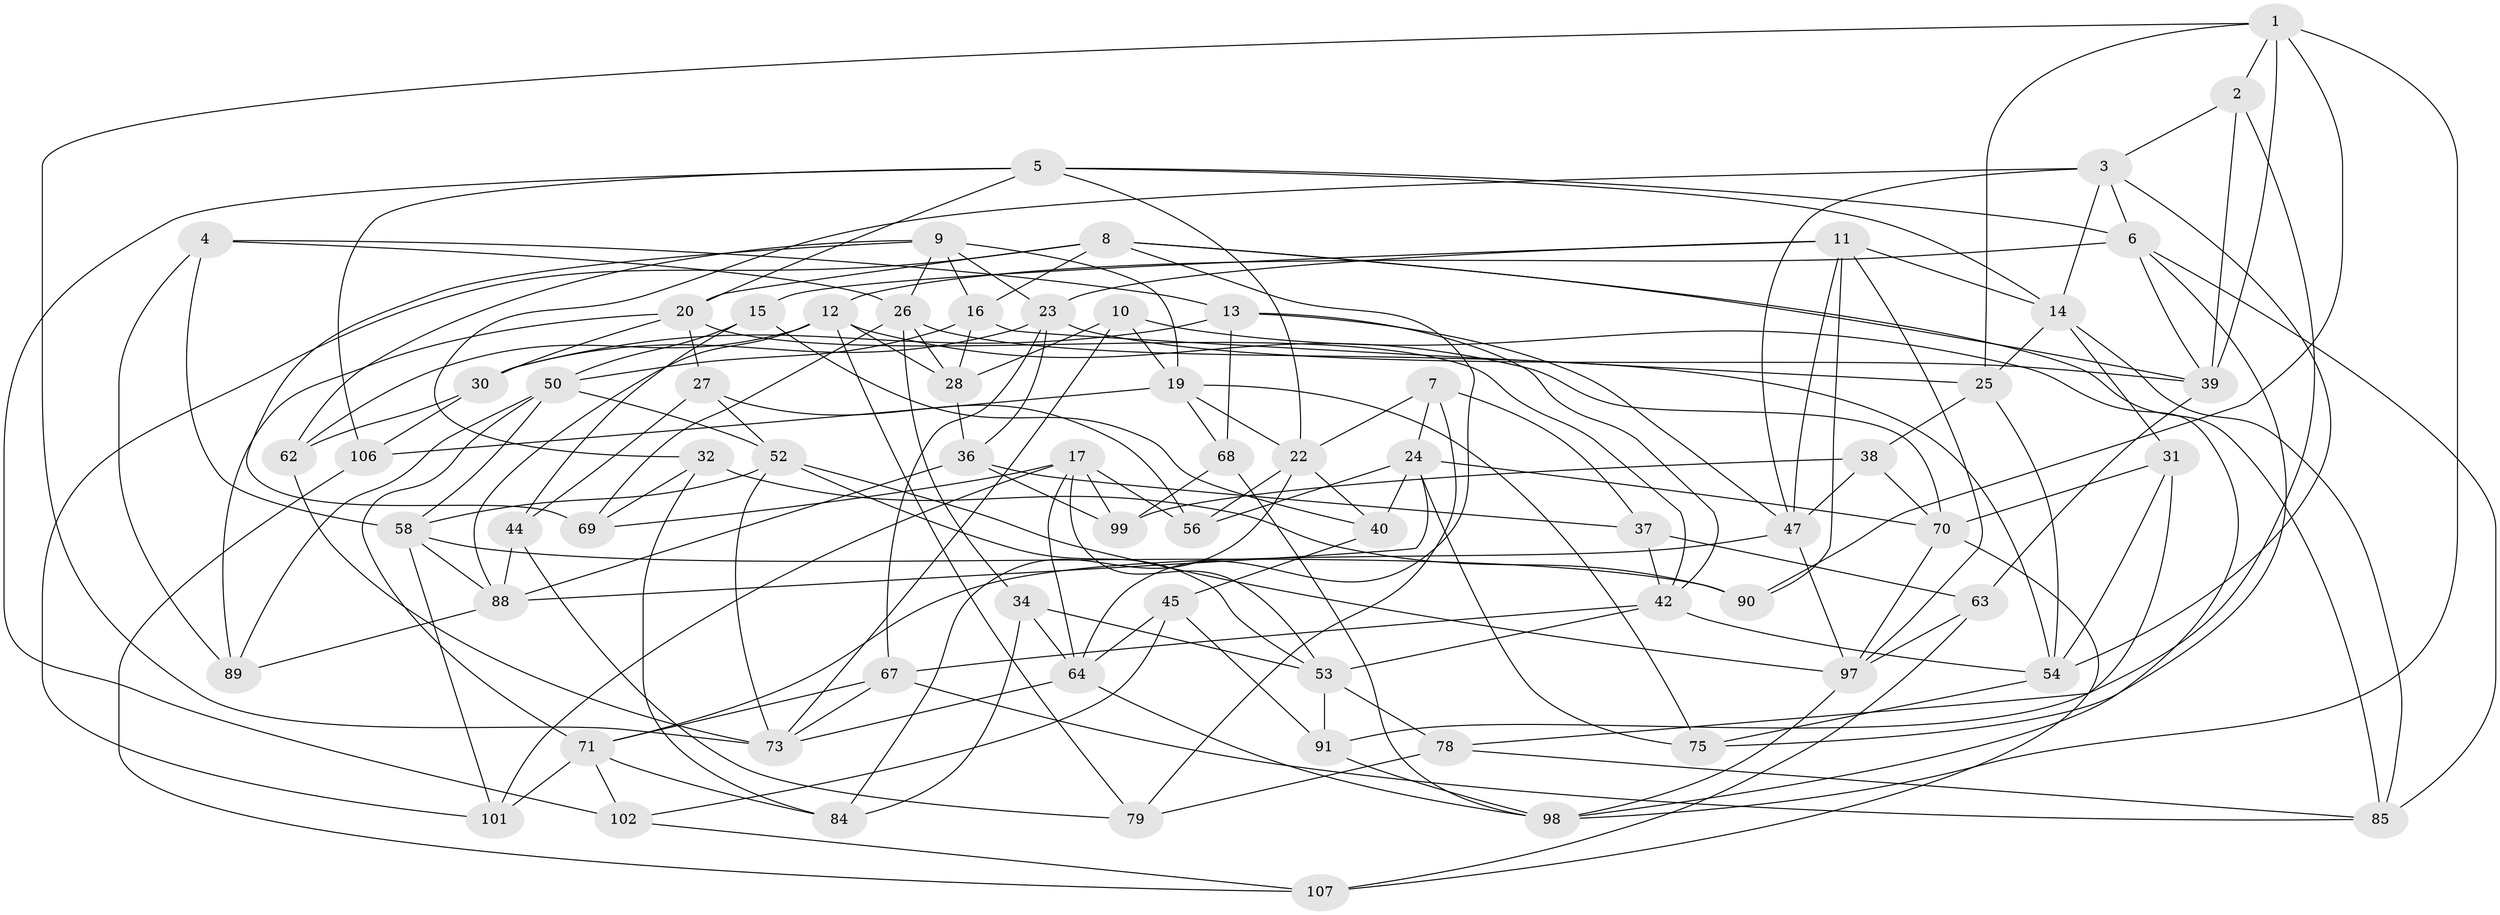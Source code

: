 // original degree distribution, {4: 1.0}
// Generated by graph-tools (version 1.1) at 2025/11/02/27/25 16:11:44]
// undirected, 70 vertices, 175 edges
graph export_dot {
graph [start="1"]
  node [color=gray90,style=filled];
  1 [super="+21"];
  2;
  3 [super="+82"];
  4;
  5 [super="+18"];
  6 [super="+87"];
  7;
  8 [super="+66"];
  9 [super="+77"];
  10;
  11 [super="+35"];
  12 [super="+48"];
  13 [super="+74"];
  14 [super="+60"];
  15;
  16 [super="+43"];
  17 [super="+55"];
  19 [super="+83"];
  20 [super="+103"];
  22 [super="+29"];
  23 [super="+95"];
  24 [super="+46"];
  25 [super="+33"];
  26 [super="+51"];
  27;
  28 [super="+108"];
  30 [super="+104"];
  31;
  32;
  34;
  36 [super="+49"];
  37;
  38;
  39 [super="+41"];
  40;
  42 [super="+57"];
  44;
  45;
  47 [super="+92"];
  50 [super="+59"];
  52 [super="+72"];
  53 [super="+65"];
  54 [super="+61"];
  56;
  58 [super="+81"];
  62;
  63;
  64 [super="+109"];
  67 [super="+86"];
  68;
  69;
  70 [super="+80"];
  71 [super="+76"];
  73 [super="+96"];
  75;
  78;
  79;
  84;
  85 [super="+94"];
  88 [super="+93"];
  89;
  90;
  91;
  97 [super="+100"];
  98 [super="+105"];
  99;
  101;
  102;
  106;
  107;
  1 -- 73;
  1 -- 98;
  1 -- 2;
  1 -- 90;
  1 -- 25;
  1 -- 39;
  2 -- 39;
  2 -- 91;
  2 -- 3;
  3 -- 47;
  3 -- 32;
  3 -- 54;
  3 -- 6;
  3 -- 14;
  4 -- 58;
  4 -- 89;
  4 -- 26;
  4 -- 13;
  5 -- 106;
  5 -- 6;
  5 -- 22;
  5 -- 102;
  5 -- 20;
  5 -- 14;
  6 -- 75;
  6 -- 12;
  6 -- 39;
  6 -- 85;
  7 -- 37;
  7 -- 79;
  7 -- 24;
  7 -- 22;
  8 -- 101;
  8 -- 64;
  8 -- 39;
  8 -- 16;
  8 -- 20;
  8 -- 85;
  9 -- 69;
  9 -- 62;
  9 -- 19;
  9 -- 26;
  9 -- 23;
  9 -- 16;
  10 -- 28;
  10 -- 98;
  10 -- 19;
  10 -- 73;
  11 -- 15;
  11 -- 47;
  11 -- 23;
  11 -- 97;
  11 -- 90;
  11 -- 14;
  12 -- 62;
  12 -- 28;
  12 -- 88;
  12 -- 70;
  12 -- 79;
  13 -- 30 [weight=2];
  13 -- 42;
  13 -- 68;
  13 -- 47;
  14 -- 85;
  14 -- 25;
  14 -- 31;
  15 -- 40;
  15 -- 50;
  15 -- 44;
  16 -- 50;
  16 -- 25 [weight=2];
  16 -- 28;
  17 -- 101;
  17 -- 56;
  17 -- 99;
  17 -- 69;
  17 -- 64;
  17 -- 53;
  19 -- 75;
  19 -- 106;
  19 -- 68;
  19 -- 22;
  20 -- 42;
  20 -- 89;
  20 -- 27;
  20 -- 30;
  22 -- 56;
  22 -- 40;
  22 -- 84;
  23 -- 67;
  23 -- 30;
  23 -- 36;
  23 -- 39;
  24 -- 40;
  24 -- 56;
  24 -- 88;
  24 -- 75;
  24 -- 70;
  25 -- 38;
  25 -- 54;
  26 -- 54;
  26 -- 69;
  26 -- 34;
  26 -- 28;
  27 -- 56;
  27 -- 52;
  27 -- 44;
  28 -- 36 [weight=2];
  30 -- 62;
  30 -- 106;
  31 -- 70;
  31 -- 78;
  31 -- 54;
  32 -- 90;
  32 -- 84;
  32 -- 69;
  34 -- 84;
  34 -- 53;
  34 -- 64;
  36 -- 88;
  36 -- 99;
  36 -- 37;
  37 -- 42;
  37 -- 63;
  38 -- 99;
  38 -- 70;
  38 -- 47;
  39 -- 63;
  40 -- 45;
  42 -- 67;
  42 -- 53;
  42 -- 54;
  44 -- 79;
  44 -- 88;
  45 -- 102;
  45 -- 91;
  45 -- 64;
  47 -- 97;
  47 -- 71;
  50 -- 71;
  50 -- 89;
  50 -- 52;
  50 -- 58;
  52 -- 53;
  52 -- 73;
  52 -- 58;
  52 -- 97;
  53 -- 91;
  53 -- 78;
  54 -- 75;
  58 -- 101;
  58 -- 88;
  58 -- 90;
  62 -- 73;
  63 -- 107;
  63 -- 97;
  64 -- 98;
  64 -- 73;
  67 -- 85 [weight=2];
  67 -- 73;
  67 -- 71;
  68 -- 99;
  68 -- 98;
  70 -- 107;
  70 -- 97;
  71 -- 101;
  71 -- 84;
  71 -- 102;
  78 -- 85;
  78 -- 79;
  88 -- 89;
  91 -- 98;
  97 -- 98;
  102 -- 107;
  106 -- 107;
}

